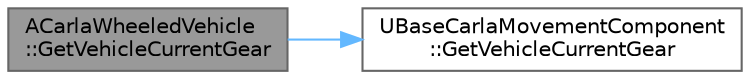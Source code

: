 digraph "ACarlaWheeledVehicle::GetVehicleCurrentGear"
{
 // INTERACTIVE_SVG=YES
 // LATEX_PDF_SIZE
  bgcolor="transparent";
  edge [fontname=Helvetica,fontsize=10,labelfontname=Helvetica,labelfontsize=10];
  node [fontname=Helvetica,fontsize=10,shape=box,height=0.2,width=0.4];
  rankdir="LR";
  Node1 [id="Node000001",label="ACarlaWheeledVehicle\l::GetVehicleCurrentGear",height=0.2,width=0.4,color="gray40", fillcolor="grey60", style="filled", fontcolor="black",tooltip="Active gear of the vehicle."];
  Node1 -> Node2 [id="edge1_Node000001_Node000002",color="steelblue1",style="solid",tooltip=" "];
  Node2 [id="Node000002",label="UBaseCarlaMovementComponent\l::GetVehicleCurrentGear",height=0.2,width=0.4,color="grey40", fillcolor="white", style="filled",URL="$d2/d48/classUBaseCarlaMovementComponent.html#a7982e246873b853d6eb9a05a863fd603",tooltip=" "];
}
